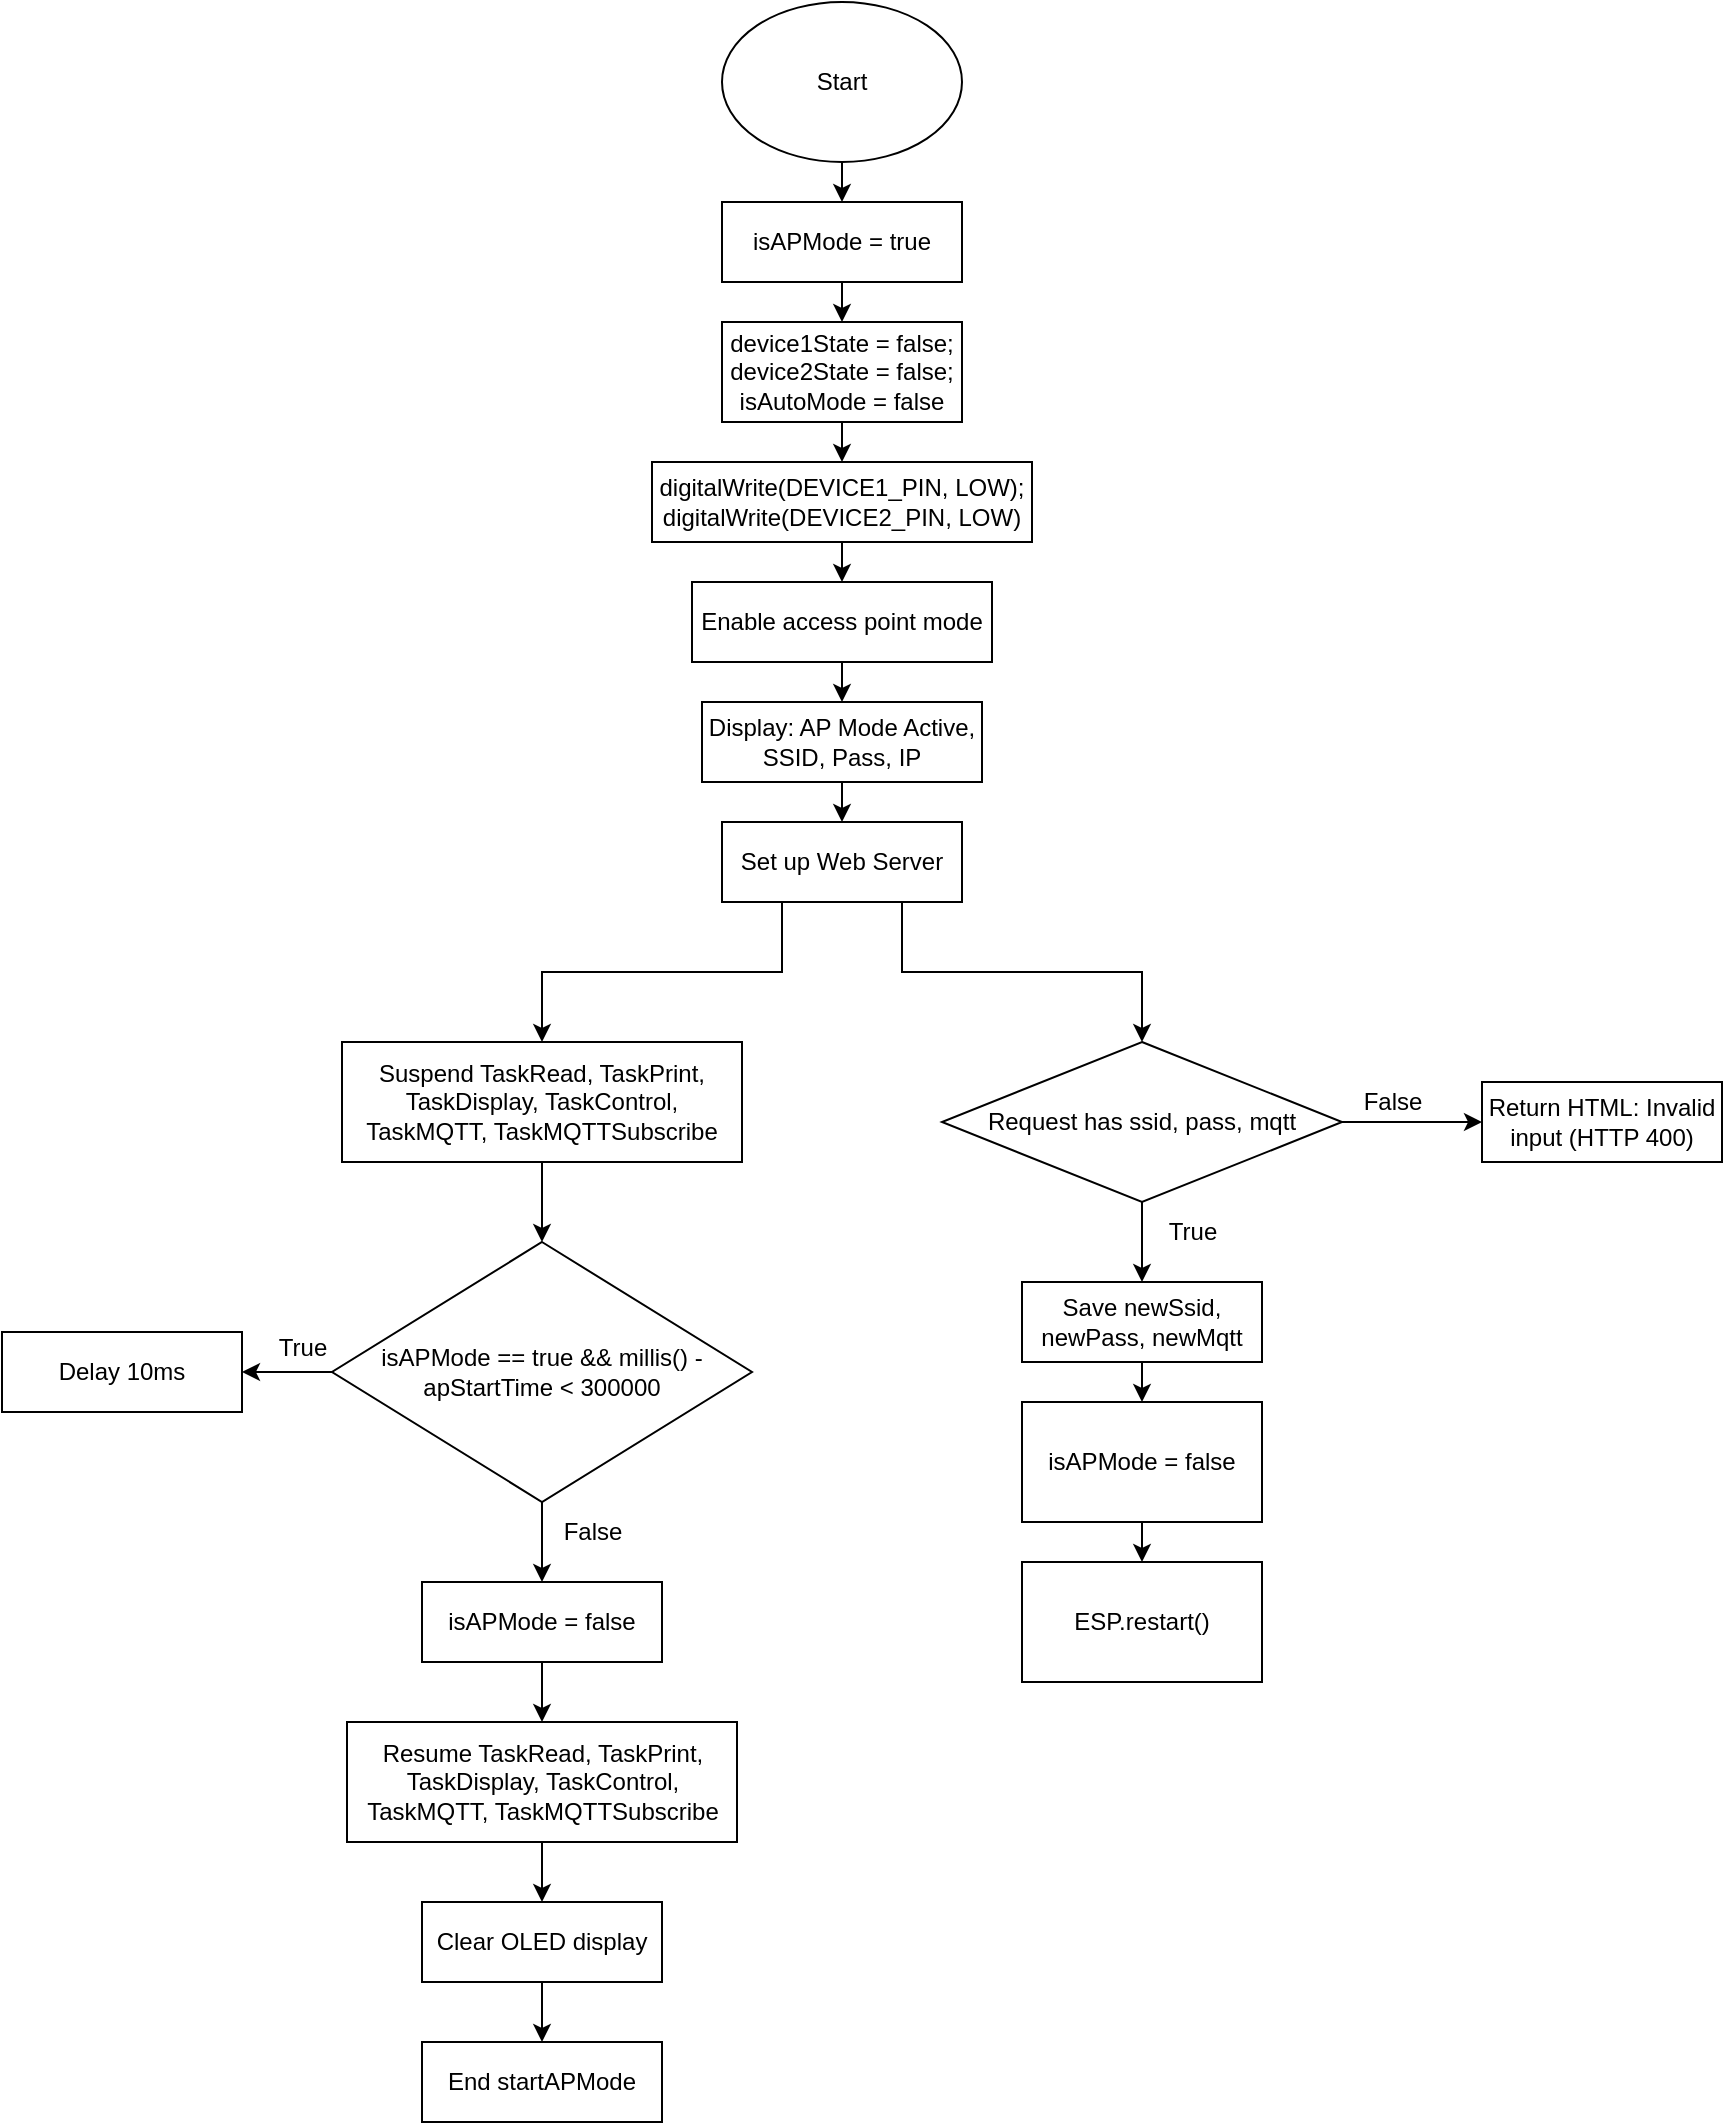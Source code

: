 <mxfile version="26.2.15">
  <diagram name="Page-1" id="EZvFkEp2vpa_xGGI4lQl">
    <mxGraphModel dx="1522" dy="1273" grid="1" gridSize="10" guides="1" tooltips="1" connect="1" arrows="1" fold="1" page="0" pageScale="1" pageWidth="850" pageHeight="1100" math="0" shadow="0">
      <root>
        <mxCell id="0" />
        <mxCell id="1" parent="0" />
        <mxCell id="sRZx25z3MYnuvPWgoSHr-3" style="edgeStyle=orthogonalEdgeStyle;rounded=0;orthogonalLoop=1;jettySize=auto;html=1;exitX=0.5;exitY=1;exitDx=0;exitDy=0;entryX=0.5;entryY=0;entryDx=0;entryDy=0;" edge="1" parent="1" source="sRZx25z3MYnuvPWgoSHr-1" target="sRZx25z3MYnuvPWgoSHr-2">
          <mxGeometry relative="1" as="geometry" />
        </mxCell>
        <mxCell id="sRZx25z3MYnuvPWgoSHr-1" value="&lt;p style=&quot;white-space-collapse: preserve;&quot; dir=&quot;auto&quot;&gt;Start&lt;/p&gt;" style="ellipse;whiteSpace=wrap;html=1;" vertex="1" parent="1">
          <mxGeometry x="240" y="40" width="120" height="80" as="geometry" />
        </mxCell>
        <mxCell id="sRZx25z3MYnuvPWgoSHr-36" style="edgeStyle=orthogonalEdgeStyle;rounded=0;orthogonalLoop=1;jettySize=auto;html=1;exitX=0.5;exitY=1;exitDx=0;exitDy=0;entryX=0.5;entryY=0;entryDx=0;entryDy=0;" edge="1" parent="1" source="sRZx25z3MYnuvPWgoSHr-2" target="sRZx25z3MYnuvPWgoSHr-4">
          <mxGeometry relative="1" as="geometry" />
        </mxCell>
        <mxCell id="sRZx25z3MYnuvPWgoSHr-2" value="&lt;p style=&quot;white-space-collapse: preserve;&quot; dir=&quot;auto&quot;&gt;isAPMode = true&lt;/p&gt;" style="rounded=0;whiteSpace=wrap;html=1;" vertex="1" parent="1">
          <mxGeometry x="240" y="140" width="120" height="40" as="geometry" />
        </mxCell>
        <mxCell id="sRZx25z3MYnuvPWgoSHr-37" style="edgeStyle=orthogonalEdgeStyle;rounded=0;orthogonalLoop=1;jettySize=auto;html=1;exitX=0.5;exitY=1;exitDx=0;exitDy=0;entryX=0.5;entryY=0;entryDx=0;entryDy=0;" edge="1" parent="1" source="sRZx25z3MYnuvPWgoSHr-4" target="sRZx25z3MYnuvPWgoSHr-5">
          <mxGeometry relative="1" as="geometry" />
        </mxCell>
        <mxCell id="sRZx25z3MYnuvPWgoSHr-4" value="&lt;p style=&quot;white-space-collapse: preserve;&quot; dir=&quot;auto&quot;&gt;device1State = false; device2State = false; isAutoMode = false&lt;/p&gt;" style="rounded=0;whiteSpace=wrap;html=1;" vertex="1" parent="1">
          <mxGeometry x="240" y="200" width="120" height="50" as="geometry" />
        </mxCell>
        <mxCell id="sRZx25z3MYnuvPWgoSHr-38" style="edgeStyle=orthogonalEdgeStyle;rounded=0;orthogonalLoop=1;jettySize=auto;html=1;exitX=0.5;exitY=1;exitDx=0;exitDy=0;entryX=0.5;entryY=0;entryDx=0;entryDy=0;" edge="1" parent="1" source="sRZx25z3MYnuvPWgoSHr-5" target="sRZx25z3MYnuvPWgoSHr-6">
          <mxGeometry relative="1" as="geometry" />
        </mxCell>
        <mxCell id="sRZx25z3MYnuvPWgoSHr-5" value="&lt;p style=&quot;white-space-collapse: preserve;&quot; dir=&quot;auto&quot;&gt;digitalWrite(DEVICE1_PIN, LOW); digitalWrite(DEVICE2_PIN, LOW)&lt;/p&gt;" style="rounded=0;whiteSpace=wrap;html=1;" vertex="1" parent="1">
          <mxGeometry x="205" y="270" width="190" height="40" as="geometry" />
        </mxCell>
        <mxCell id="sRZx25z3MYnuvPWgoSHr-39" style="edgeStyle=orthogonalEdgeStyle;rounded=0;orthogonalLoop=1;jettySize=auto;html=1;exitX=0.5;exitY=1;exitDx=0;exitDy=0;entryX=0.5;entryY=0;entryDx=0;entryDy=0;" edge="1" parent="1" source="sRZx25z3MYnuvPWgoSHr-6" target="sRZx25z3MYnuvPWgoSHr-7">
          <mxGeometry relative="1" as="geometry" />
        </mxCell>
        <mxCell id="sRZx25z3MYnuvPWgoSHr-6" value="Enable access point mode" style="rounded=0;whiteSpace=wrap;html=1;" vertex="1" parent="1">
          <mxGeometry x="225" y="330" width="150" height="40" as="geometry" />
        </mxCell>
        <mxCell id="sRZx25z3MYnuvPWgoSHr-40" style="edgeStyle=orthogonalEdgeStyle;rounded=0;orthogonalLoop=1;jettySize=auto;html=1;exitX=0.5;exitY=1;exitDx=0;exitDy=0;entryX=0.5;entryY=0;entryDx=0;entryDy=0;" edge="1" parent="1" source="sRZx25z3MYnuvPWgoSHr-7" target="sRZx25z3MYnuvPWgoSHr-8">
          <mxGeometry relative="1" as="geometry" />
        </mxCell>
        <mxCell id="sRZx25z3MYnuvPWgoSHr-7" value="&lt;p style=&quot;white-space-collapse: preserve;&quot; dir=&quot;auto&quot;&gt;Display: AP Mode Active, SSID, Pass, IP&lt;/p&gt;" style="rounded=0;whiteSpace=wrap;html=1;" vertex="1" parent="1">
          <mxGeometry x="230" y="390" width="140" height="40" as="geometry" />
        </mxCell>
        <mxCell id="sRZx25z3MYnuvPWgoSHr-14" style="edgeStyle=orthogonalEdgeStyle;rounded=0;orthogonalLoop=1;jettySize=auto;html=1;exitX=0.75;exitY=1;exitDx=0;exitDy=0;entryX=0.5;entryY=0;entryDx=0;entryDy=0;" edge="1" parent="1" source="sRZx25z3MYnuvPWgoSHr-8" target="sRZx25z3MYnuvPWgoSHr-10">
          <mxGeometry relative="1" as="geometry" />
        </mxCell>
        <mxCell id="sRZx25z3MYnuvPWgoSHr-20" style="edgeStyle=orthogonalEdgeStyle;rounded=0;orthogonalLoop=1;jettySize=auto;html=1;exitX=0.25;exitY=1;exitDx=0;exitDy=0;entryX=0.5;entryY=0;entryDx=0;entryDy=0;" edge="1" parent="1" source="sRZx25z3MYnuvPWgoSHr-8" target="sRZx25z3MYnuvPWgoSHr-19">
          <mxGeometry relative="1" as="geometry" />
        </mxCell>
        <mxCell id="sRZx25z3MYnuvPWgoSHr-8" value="Set up Web Server" style="rounded=0;whiteSpace=wrap;html=1;" vertex="1" parent="1">
          <mxGeometry x="240" y="450" width="120" height="40" as="geometry" />
        </mxCell>
        <mxCell id="sRZx25z3MYnuvPWgoSHr-9" value="&lt;p style=&quot;white-space-collapse: preserve;&quot; dir=&quot;auto&quot;&gt;Return HTML: Invalid input (HTTP 400)&lt;/p&gt;" style="rounded=0;whiteSpace=wrap;html=1;" vertex="1" parent="1">
          <mxGeometry x="620" y="580" width="120" height="40" as="geometry" />
        </mxCell>
        <mxCell id="sRZx25z3MYnuvPWgoSHr-15" style="edgeStyle=orthogonalEdgeStyle;rounded=0;orthogonalLoop=1;jettySize=auto;html=1;exitX=0.5;exitY=1;exitDx=0;exitDy=0;entryX=0.5;entryY=0;entryDx=0;entryDy=0;" edge="1" parent="1" source="sRZx25z3MYnuvPWgoSHr-10" target="sRZx25z3MYnuvPWgoSHr-11">
          <mxGeometry relative="1" as="geometry" />
        </mxCell>
        <mxCell id="sRZx25z3MYnuvPWgoSHr-18" style="edgeStyle=orthogonalEdgeStyle;rounded=0;orthogonalLoop=1;jettySize=auto;html=1;exitX=1;exitY=0.5;exitDx=0;exitDy=0;entryX=0;entryY=0.5;entryDx=0;entryDy=0;" edge="1" parent="1" source="sRZx25z3MYnuvPWgoSHr-10" target="sRZx25z3MYnuvPWgoSHr-9">
          <mxGeometry relative="1" as="geometry" />
        </mxCell>
        <mxCell id="sRZx25z3MYnuvPWgoSHr-10" value="&lt;p style=&quot;white-space-collapse: preserve;&quot; dir=&quot;auto&quot;&gt;Request has ssid, pass, mqtt&lt;/p&gt;" style="rhombus;whiteSpace=wrap;html=1;" vertex="1" parent="1">
          <mxGeometry x="350" y="560" width="200" height="80" as="geometry" />
        </mxCell>
        <mxCell id="sRZx25z3MYnuvPWgoSHr-16" style="edgeStyle=orthogonalEdgeStyle;rounded=0;orthogonalLoop=1;jettySize=auto;html=1;exitX=0.5;exitY=1;exitDx=0;exitDy=0;entryX=0.5;entryY=0;entryDx=0;entryDy=0;" edge="1" parent="1" source="sRZx25z3MYnuvPWgoSHr-11" target="sRZx25z3MYnuvPWgoSHr-12">
          <mxGeometry relative="1" as="geometry" />
        </mxCell>
        <mxCell id="sRZx25z3MYnuvPWgoSHr-11" value="&lt;p style=&quot;white-space-collapse: preserve;&quot; dir=&quot;auto&quot;&gt;Save newSsid, newPass, newMqtt&lt;/p&gt;" style="rounded=0;whiteSpace=wrap;html=1;" vertex="1" parent="1">
          <mxGeometry x="390" y="680" width="120" height="40" as="geometry" />
        </mxCell>
        <mxCell id="sRZx25z3MYnuvPWgoSHr-17" style="edgeStyle=orthogonalEdgeStyle;rounded=0;orthogonalLoop=1;jettySize=auto;html=1;exitX=0.5;exitY=1;exitDx=0;exitDy=0;entryX=0.5;entryY=0;entryDx=0;entryDy=0;" edge="1" parent="1" source="sRZx25z3MYnuvPWgoSHr-12" target="sRZx25z3MYnuvPWgoSHr-13">
          <mxGeometry relative="1" as="geometry" />
        </mxCell>
        <mxCell id="sRZx25z3MYnuvPWgoSHr-12" value="&lt;p style=&quot;white-space-collapse: preserve;&quot; dir=&quot;auto&quot;&gt;isAPMode = false&lt;/p&gt;" style="rounded=0;whiteSpace=wrap;html=1;" vertex="1" parent="1">
          <mxGeometry x="390" y="740" width="120" height="60" as="geometry" />
        </mxCell>
        <mxCell id="sRZx25z3MYnuvPWgoSHr-13" value="&lt;p style=&quot;white-space-collapse: preserve;&quot; dir=&quot;auto&quot;&gt;ESP.restart()&lt;/p&gt;" style="rounded=0;whiteSpace=wrap;html=1;" vertex="1" parent="1">
          <mxGeometry x="390" y="820" width="120" height="60" as="geometry" />
        </mxCell>
        <mxCell id="sRZx25z3MYnuvPWgoSHr-27" style="edgeStyle=orthogonalEdgeStyle;rounded=0;orthogonalLoop=1;jettySize=auto;html=1;exitX=0.5;exitY=1;exitDx=0;exitDy=0;entryX=0.5;entryY=0;entryDx=0;entryDy=0;" edge="1" parent="1" source="sRZx25z3MYnuvPWgoSHr-19" target="sRZx25z3MYnuvPWgoSHr-21">
          <mxGeometry relative="1" as="geometry" />
        </mxCell>
        <mxCell id="sRZx25z3MYnuvPWgoSHr-19" value="&lt;p style=&quot;white-space-collapse: preserve;&quot; dir=&quot;auto&quot;&gt;Suspend TaskRead, TaskPrint, TaskDisplay, TaskControl, TaskMQTT, TaskMQTTSubscribe&lt;/p&gt;" style="rounded=0;whiteSpace=wrap;html=1;" vertex="1" parent="1">
          <mxGeometry x="50" y="560" width="200" height="60" as="geometry" />
        </mxCell>
        <mxCell id="sRZx25z3MYnuvPWgoSHr-29" style="edgeStyle=orthogonalEdgeStyle;rounded=0;orthogonalLoop=1;jettySize=auto;html=1;exitX=0.5;exitY=1;exitDx=0;exitDy=0;entryX=0.5;entryY=0;entryDx=0;entryDy=0;" edge="1" parent="1" source="sRZx25z3MYnuvPWgoSHr-21" target="sRZx25z3MYnuvPWgoSHr-23">
          <mxGeometry relative="1" as="geometry" />
        </mxCell>
        <mxCell id="sRZx25z3MYnuvPWgoSHr-33" style="edgeStyle=orthogonalEdgeStyle;rounded=0;orthogonalLoop=1;jettySize=auto;html=1;exitX=0;exitY=0.5;exitDx=0;exitDy=0;entryX=1;entryY=0.5;entryDx=0;entryDy=0;" edge="1" parent="1" source="sRZx25z3MYnuvPWgoSHr-21" target="sRZx25z3MYnuvPWgoSHr-22">
          <mxGeometry relative="1" as="geometry" />
        </mxCell>
        <mxCell id="sRZx25z3MYnuvPWgoSHr-21" value="&lt;p style=&quot;white-space-collapse: preserve;&quot; dir=&quot;auto&quot;&gt;isAPMode == true &amp;amp;&amp;amp; millis() - apStartTime &amp;lt; 300000&lt;/p&gt;" style="rhombus;whiteSpace=wrap;html=1;" vertex="1" parent="1">
          <mxGeometry x="45" y="660" width="210" height="130" as="geometry" />
        </mxCell>
        <mxCell id="sRZx25z3MYnuvPWgoSHr-22" value="&lt;p style=&quot;white-space-collapse: preserve;&quot; dir=&quot;auto&quot;&gt;Delay 10ms&lt;/p&gt;" style="rounded=0;whiteSpace=wrap;html=1;" vertex="1" parent="1">
          <mxGeometry x="-120" y="705" width="120" height="40" as="geometry" />
        </mxCell>
        <mxCell id="sRZx25z3MYnuvPWgoSHr-30" style="edgeStyle=orthogonalEdgeStyle;rounded=0;orthogonalLoop=1;jettySize=auto;html=1;exitX=0.5;exitY=1;exitDx=0;exitDy=0;entryX=0.5;entryY=0;entryDx=0;entryDy=0;" edge="1" parent="1" source="sRZx25z3MYnuvPWgoSHr-23" target="sRZx25z3MYnuvPWgoSHr-24">
          <mxGeometry relative="1" as="geometry" />
        </mxCell>
        <mxCell id="sRZx25z3MYnuvPWgoSHr-23" value="&lt;p style=&quot;white-space-collapse: preserve;&quot; dir=&quot;auto&quot;&gt;isAPMode = false&lt;/p&gt;" style="rounded=0;whiteSpace=wrap;html=1;" vertex="1" parent="1">
          <mxGeometry x="90" y="830" width="120" height="40" as="geometry" />
        </mxCell>
        <mxCell id="sRZx25z3MYnuvPWgoSHr-31" style="edgeStyle=orthogonalEdgeStyle;rounded=0;orthogonalLoop=1;jettySize=auto;html=1;exitX=0.5;exitY=1;exitDx=0;exitDy=0;entryX=0.5;entryY=0;entryDx=0;entryDy=0;" edge="1" parent="1" source="sRZx25z3MYnuvPWgoSHr-24" target="sRZx25z3MYnuvPWgoSHr-25">
          <mxGeometry relative="1" as="geometry" />
        </mxCell>
        <mxCell id="sRZx25z3MYnuvPWgoSHr-24" value="&lt;p style=&quot;white-space-collapse: preserve;&quot; dir=&quot;auto&quot;&gt;Resume TaskRead, TaskPrint, TaskDisplay, TaskControl, TaskMQTT, TaskMQTTSubscribe&lt;/p&gt;" style="rounded=0;whiteSpace=wrap;html=1;" vertex="1" parent="1">
          <mxGeometry x="52.5" y="900" width="195" height="60" as="geometry" />
        </mxCell>
        <mxCell id="sRZx25z3MYnuvPWgoSHr-32" style="edgeStyle=orthogonalEdgeStyle;rounded=0;orthogonalLoop=1;jettySize=auto;html=1;exitX=0.5;exitY=1;exitDx=0;exitDy=0;entryX=0.5;entryY=0;entryDx=0;entryDy=0;" edge="1" parent="1" source="sRZx25z3MYnuvPWgoSHr-25" target="sRZx25z3MYnuvPWgoSHr-26">
          <mxGeometry relative="1" as="geometry" />
        </mxCell>
        <mxCell id="sRZx25z3MYnuvPWgoSHr-25" value="&lt;p style=&quot;white-space-collapse: preserve;&quot; dir=&quot;auto&quot;&gt;Clear OLED display&lt;/p&gt;" style="rounded=0;whiteSpace=wrap;html=1;" vertex="1" parent="1">
          <mxGeometry x="90" y="990" width="120" height="40" as="geometry" />
        </mxCell>
        <mxCell id="sRZx25z3MYnuvPWgoSHr-26" value="&lt;p style=&quot;white-space-collapse: preserve;&quot; dir=&quot;auto&quot;&gt;End startAPMode&lt;/p&gt;" style="rounded=0;whiteSpace=wrap;html=1;" vertex="1" parent="1">
          <mxGeometry x="90" y="1060" width="120" height="40" as="geometry" />
        </mxCell>
        <mxCell id="sRZx25z3MYnuvPWgoSHr-34" value="False" style="text;html=1;align=center;verticalAlign=middle;resizable=0;points=[];autosize=1;strokeColor=none;fillColor=none;" vertex="1" parent="1">
          <mxGeometry x="550" y="575" width="50" height="30" as="geometry" />
        </mxCell>
        <mxCell id="sRZx25z3MYnuvPWgoSHr-35" value="True" style="text;html=1;align=center;verticalAlign=middle;resizable=0;points=[];autosize=1;strokeColor=none;fillColor=none;" vertex="1" parent="1">
          <mxGeometry x="450" y="640" width="50" height="30" as="geometry" />
        </mxCell>
        <mxCell id="sRZx25z3MYnuvPWgoSHr-41" value="True" style="text;html=1;align=center;verticalAlign=middle;resizable=0;points=[];autosize=1;strokeColor=none;fillColor=none;" vertex="1" parent="1">
          <mxGeometry x="5" y="698" width="50" height="30" as="geometry" />
        </mxCell>
        <mxCell id="sRZx25z3MYnuvPWgoSHr-42" value="False" style="text;html=1;align=center;verticalAlign=middle;resizable=0;points=[];autosize=1;strokeColor=none;fillColor=none;" vertex="1" parent="1">
          <mxGeometry x="150" y="790" width="50" height="30" as="geometry" />
        </mxCell>
      </root>
    </mxGraphModel>
  </diagram>
</mxfile>
